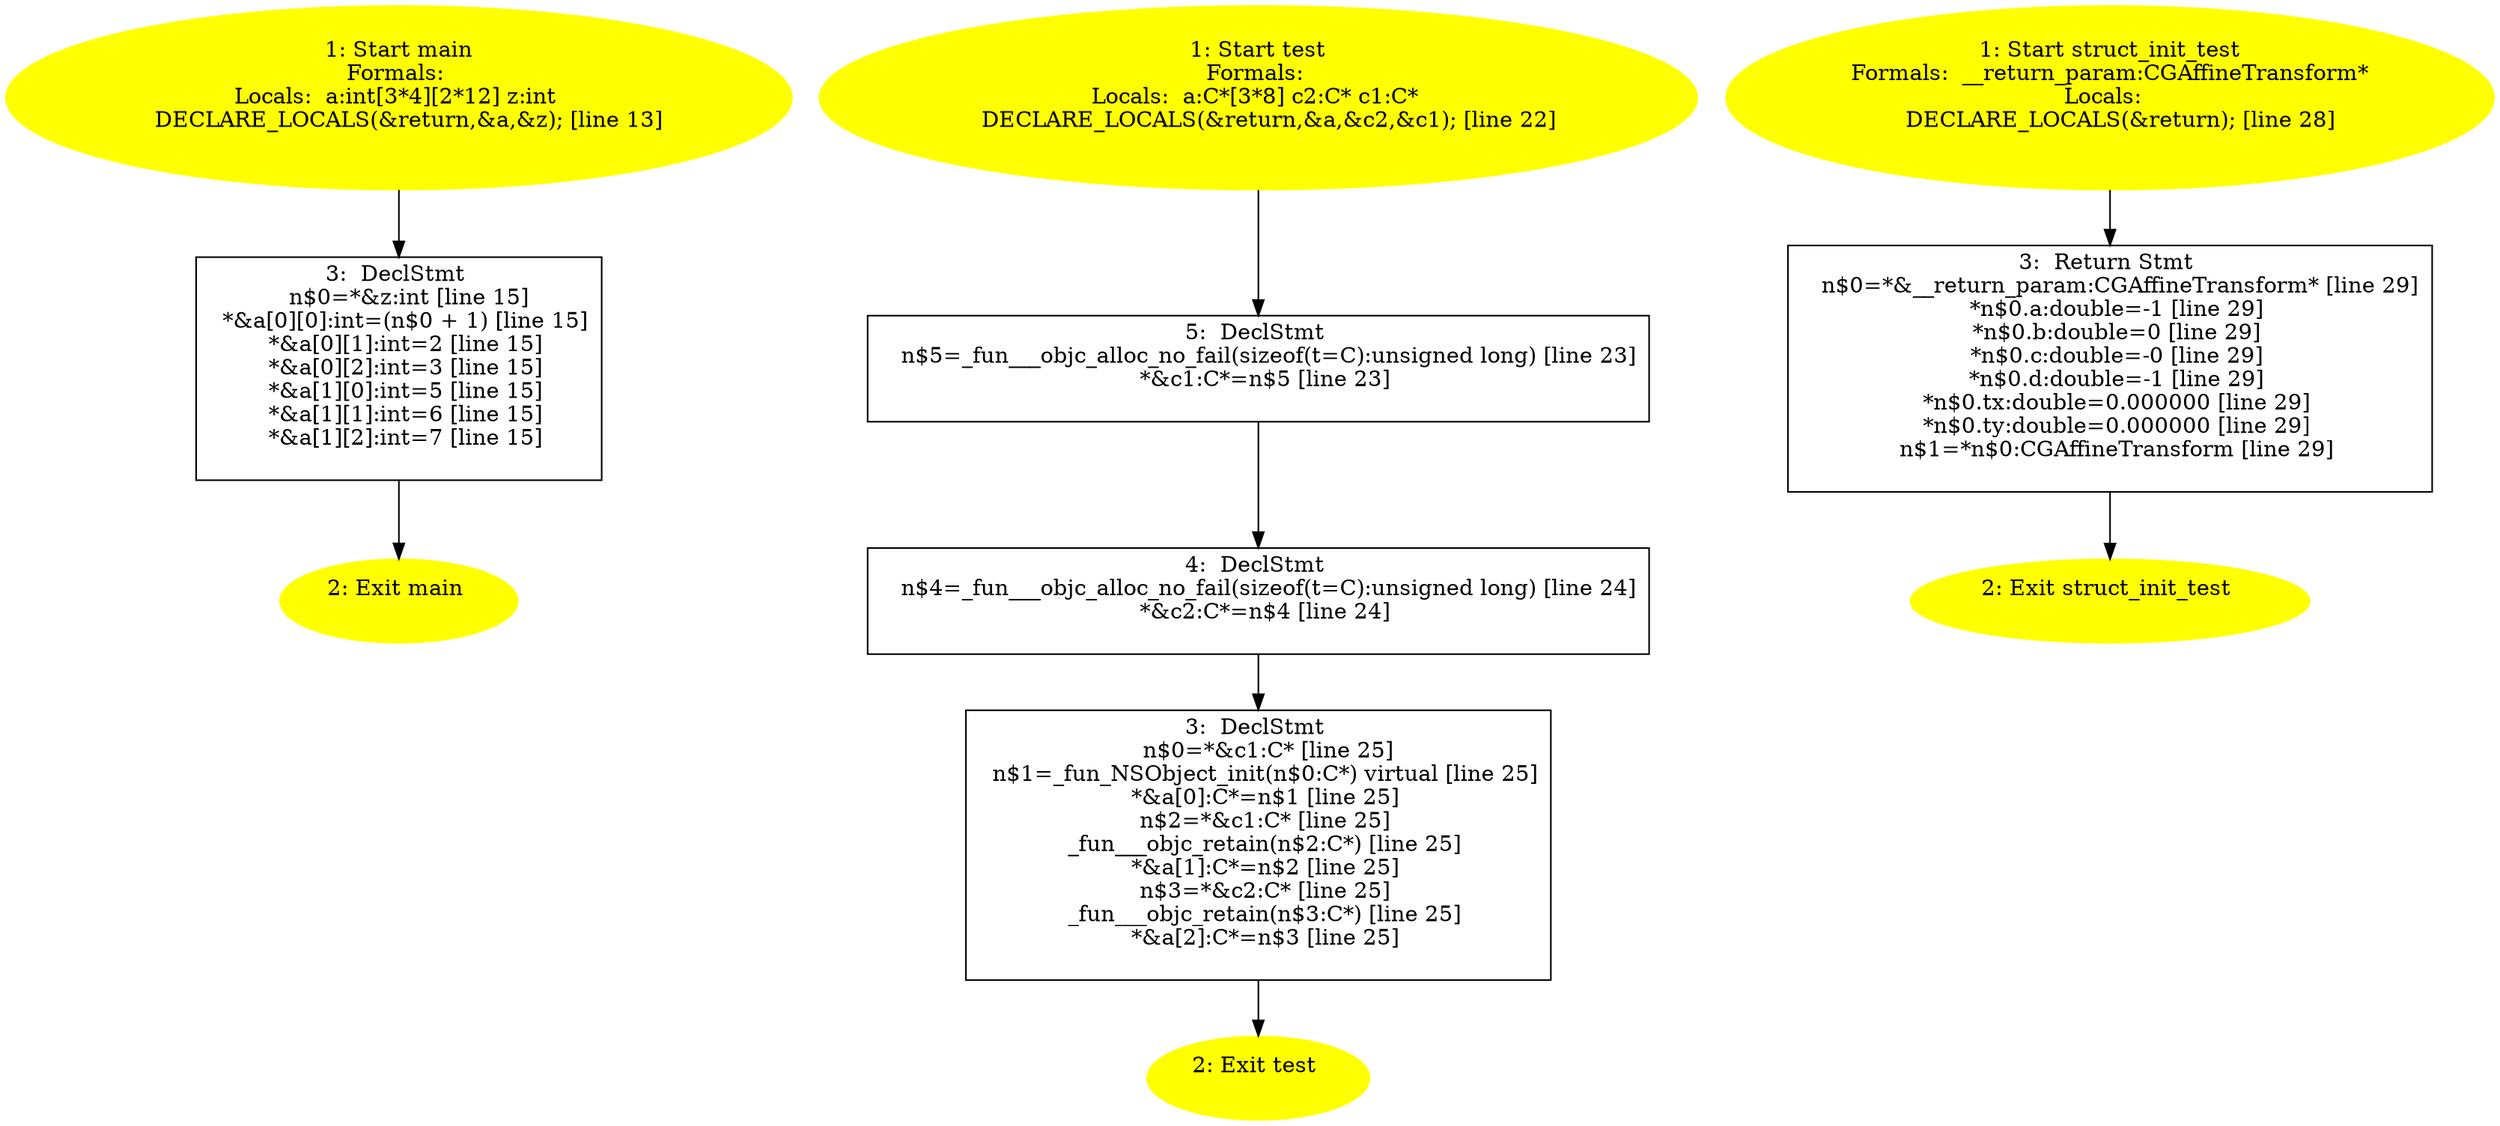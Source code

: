 /* @generated */
digraph iCFG {
"main.fad58de7366495db4650cfefac2fcd61_1" [label="1: Start main\nFormals: \nLocals:  a:int[3*4][2*12] z:int \n   DECLARE_LOCALS(&return,&a,&z); [line 13]\n " color=yellow style=filled]
	

	 "main.fad58de7366495db4650cfefac2fcd61_1" -> "main.fad58de7366495db4650cfefac2fcd61_3" ;
"main.fad58de7366495db4650cfefac2fcd61_2" [label="2: Exit main \n  " color=yellow style=filled]
	

"main.fad58de7366495db4650cfefac2fcd61_3" [label="3:  DeclStmt \n   n$0=*&z:int [line 15]\n  *&a[0][0]:int=(n$0 + 1) [line 15]\n  *&a[0][1]:int=2 [line 15]\n  *&a[0][2]:int=3 [line 15]\n  *&a[1][0]:int=5 [line 15]\n  *&a[1][1]:int=6 [line 15]\n  *&a[1][2]:int=7 [line 15]\n " shape="box"]
	

	 "main.fad58de7366495db4650cfefac2fcd61_3" -> "main.fad58de7366495db4650cfefac2fcd61_2" ;
"test.098f6bcd4621d373cade4e832627b4f6_1" [label="1: Start test\nFormals: \nLocals:  a:C*[3*8] c2:C* c1:C* \n   DECLARE_LOCALS(&return,&a,&c2,&c1); [line 22]\n " color=yellow style=filled]
	

	 "test.098f6bcd4621d373cade4e832627b4f6_1" -> "test.098f6bcd4621d373cade4e832627b4f6_5" ;
"test.098f6bcd4621d373cade4e832627b4f6_2" [label="2: Exit test \n  " color=yellow style=filled]
	

"test.098f6bcd4621d373cade4e832627b4f6_3" [label="3:  DeclStmt \n   n$0=*&c1:C* [line 25]\n  n$1=_fun_NSObject_init(n$0:C*) virtual [line 25]\n  *&a[0]:C*=n$1 [line 25]\n  n$2=*&c1:C* [line 25]\n  _fun___objc_retain(n$2:C*) [line 25]\n  *&a[1]:C*=n$2 [line 25]\n  n$3=*&c2:C* [line 25]\n  _fun___objc_retain(n$3:C*) [line 25]\n  *&a[2]:C*=n$3 [line 25]\n " shape="box"]
	

	 "test.098f6bcd4621d373cade4e832627b4f6_3" -> "test.098f6bcd4621d373cade4e832627b4f6_2" ;
"test.098f6bcd4621d373cade4e832627b4f6_4" [label="4:  DeclStmt \n   n$4=_fun___objc_alloc_no_fail(sizeof(t=C):unsigned long) [line 24]\n  *&c2:C*=n$4 [line 24]\n " shape="box"]
	

	 "test.098f6bcd4621d373cade4e832627b4f6_4" -> "test.098f6bcd4621d373cade4e832627b4f6_3" ;
"test.098f6bcd4621d373cade4e832627b4f6_5" [label="5:  DeclStmt \n   n$5=_fun___objc_alloc_no_fail(sizeof(t=C):unsigned long) [line 23]\n  *&c1:C*=n$5 [line 23]\n " shape="box"]
	

	 "test.098f6bcd4621d373cade4e832627b4f6_5" -> "test.098f6bcd4621d373cade4e832627b4f6_4" ;
"struct_init_test.b3909a459f16e15611cc425c52c74b0c_1" [label="1: Start struct_init_test\nFormals:  __return_param:CGAffineTransform*\nLocals:  \n   DECLARE_LOCALS(&return); [line 28]\n " color=yellow style=filled]
	

	 "struct_init_test.b3909a459f16e15611cc425c52c74b0c_1" -> "struct_init_test.b3909a459f16e15611cc425c52c74b0c_3" ;
"struct_init_test.b3909a459f16e15611cc425c52c74b0c_2" [label="2: Exit struct_init_test \n  " color=yellow style=filled]
	

"struct_init_test.b3909a459f16e15611cc425c52c74b0c_3" [label="3:  Return Stmt \n   n$0=*&__return_param:CGAffineTransform* [line 29]\n  *n$0.a:double=-1 [line 29]\n  *n$0.b:double=0 [line 29]\n  *n$0.c:double=-0 [line 29]\n  *n$0.d:double=-1 [line 29]\n  *n$0.tx:double=0.000000 [line 29]\n  *n$0.ty:double=0.000000 [line 29]\n  n$1=*n$0:CGAffineTransform [line 29]\n " shape="box"]
	

	 "struct_init_test.b3909a459f16e15611cc425c52c74b0c_3" -> "struct_init_test.b3909a459f16e15611cc425c52c74b0c_2" ;
}
